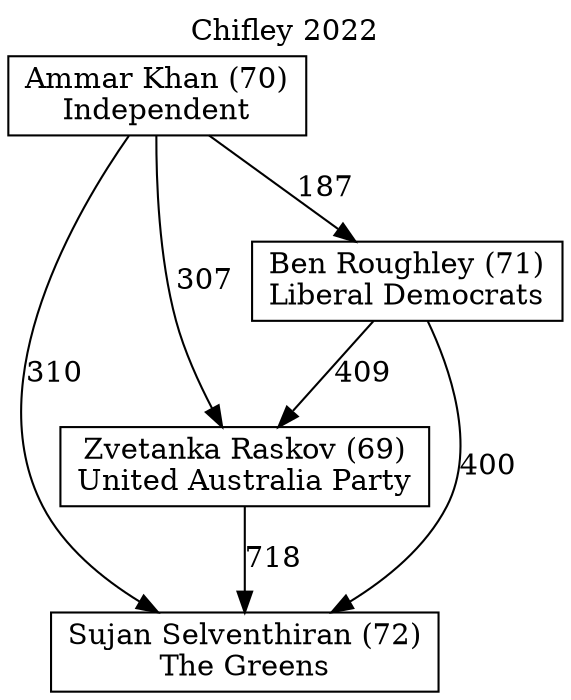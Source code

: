 // House preference flow
digraph "Sujan Selventhiran (72)_Chifley_2022" {
	graph [label="Chifley 2022" labelloc=t mclimit=10]
	node [shape=box]
	"Ammar Khan (70)" [label="Ammar Khan (70)
Independent"]
	"Zvetanka Raskov (69)" [label="Zvetanka Raskov (69)
United Australia Party"]
	"Sujan Selventhiran (72)" [label="Sujan Selventhiran (72)
The Greens"]
	"Ben Roughley (71)" [label="Ben Roughley (71)
Liberal Democrats"]
	"Ammar Khan (70)" -> "Ben Roughley (71)" [label=187]
	"Ben Roughley (71)" -> "Sujan Selventhiran (72)" [label=400]
	"Zvetanka Raskov (69)" -> "Sujan Selventhiran (72)" [label=718]
	"Ammar Khan (70)" -> "Sujan Selventhiran (72)" [label=310]
	"Ammar Khan (70)" -> "Zvetanka Raskov (69)" [label=307]
	"Ben Roughley (71)" -> "Zvetanka Raskov (69)" [label=409]
}
